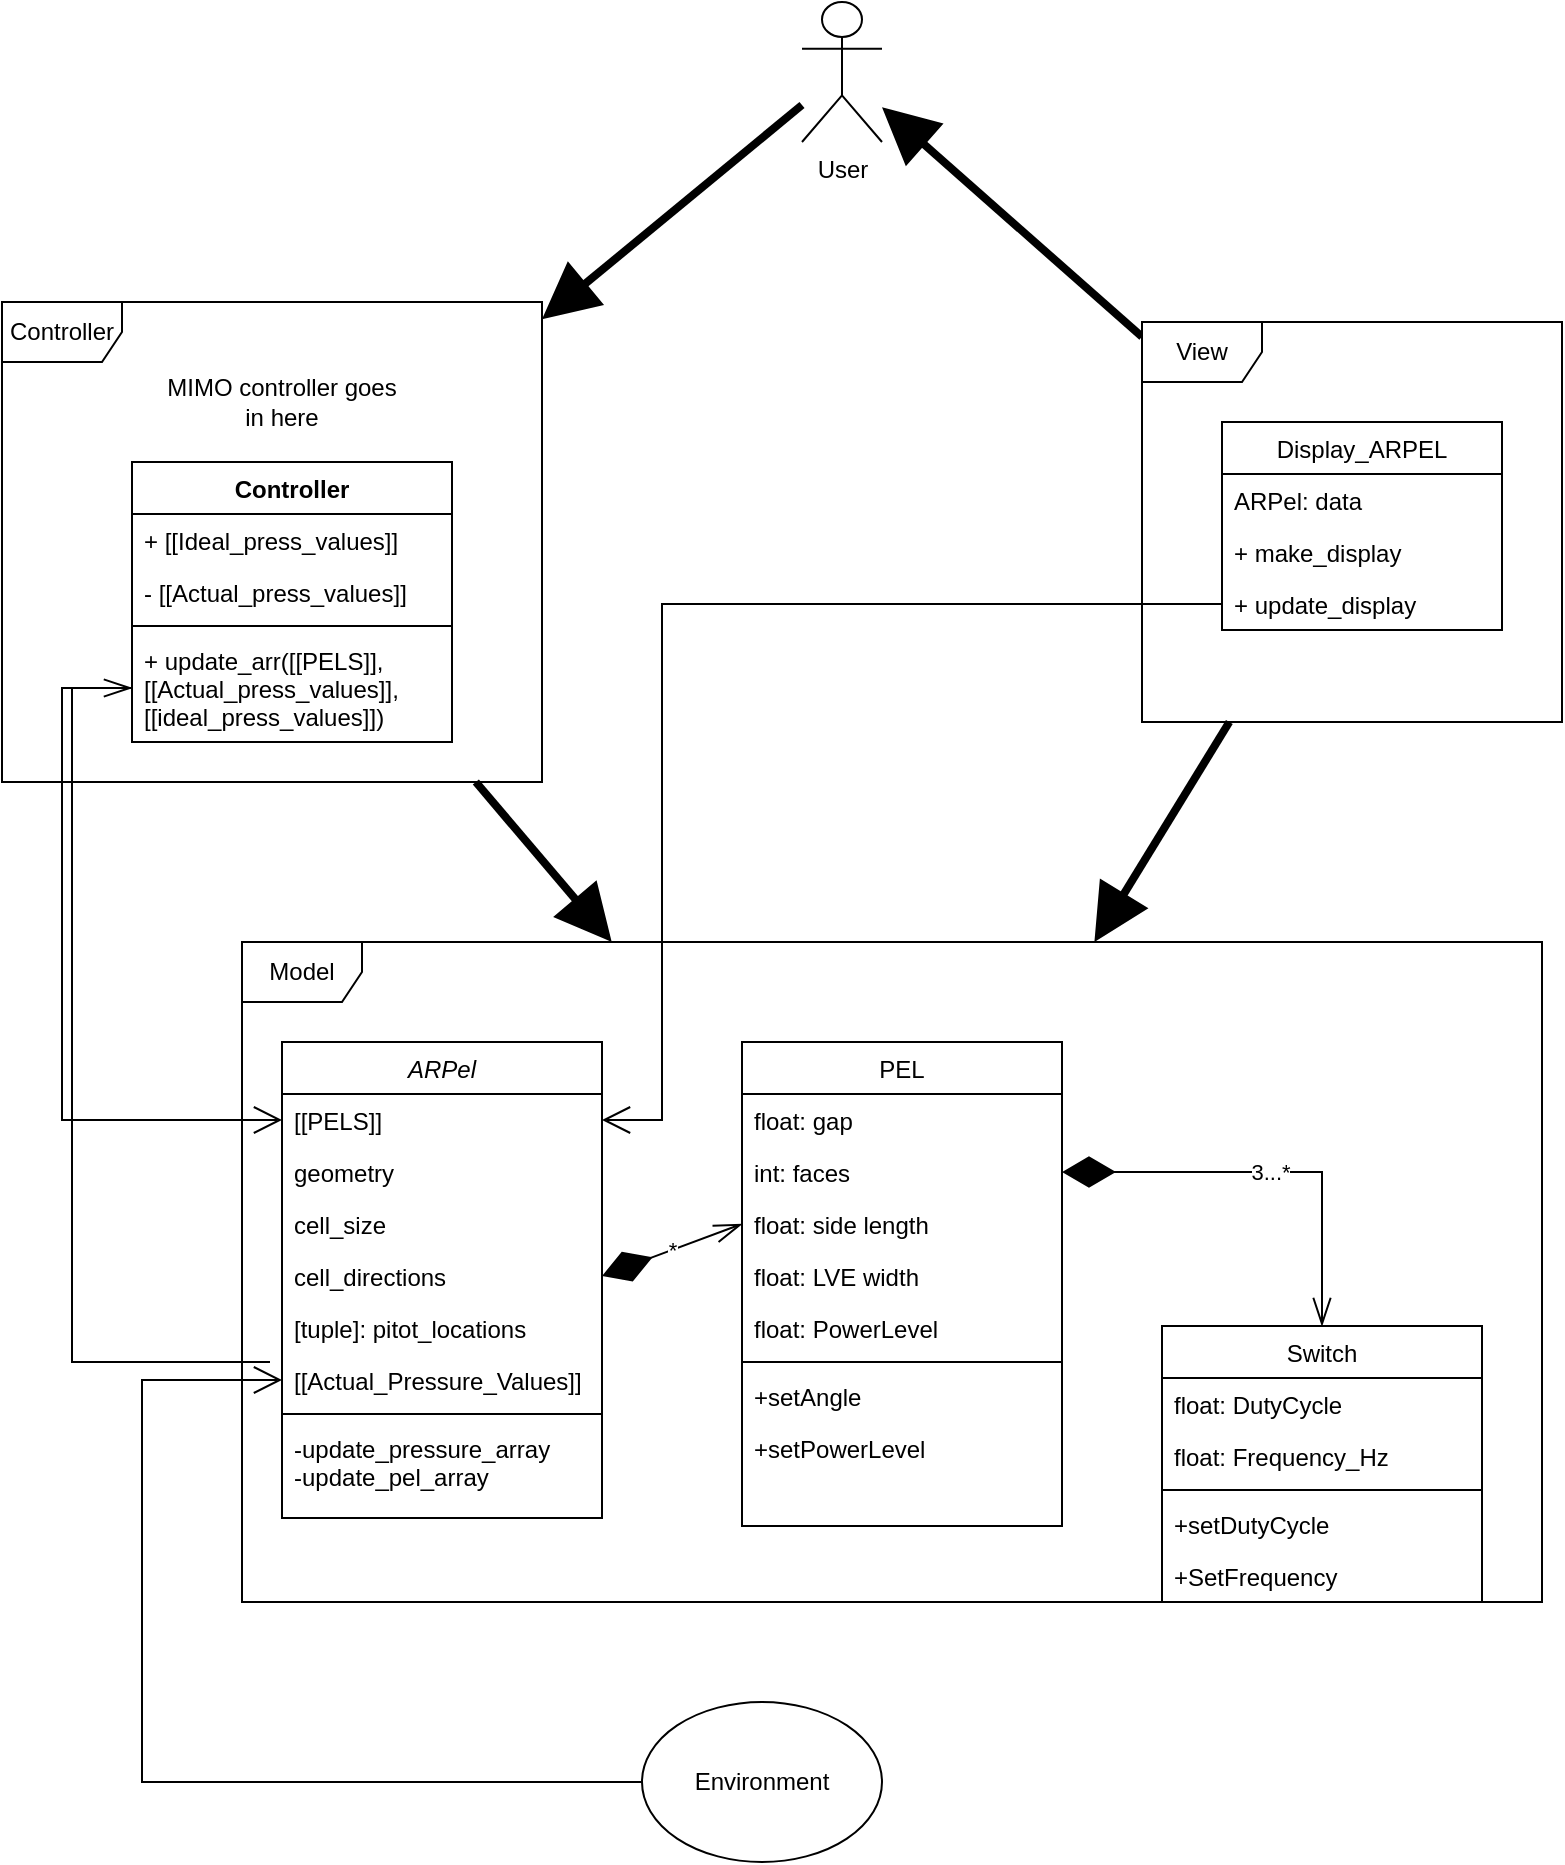 <mxfile version="13.10.2" type="device"><diagram id="C5RBs43oDa-KdzZeNtuy" name="Page-1"><mxGraphModel dx="1240" dy="1858" grid="1" gridSize="10" guides="1" tooltips="1" connect="1" arrows="1" fold="1" page="1" pageScale="1" pageWidth="827" pageHeight="1169" math="0" shadow="0"><root><mxCell id="WIyWlLk6GJQsqaUBKTNV-0"/><mxCell id="WIyWlLk6GJQsqaUBKTNV-1" parent="WIyWlLk6GJQsqaUBKTNV-0"/><mxCell id="tmFoDkNBCU-1lel8zNlq-18" value="Model" style="shape=umlFrame;whiteSpace=wrap;html=1;" vertex="1" parent="WIyWlLk6GJQsqaUBKTNV-1"><mxGeometry x="144" y="-680" width="650" height="330" as="geometry"/></mxCell><mxCell id="zkfFHV4jXpPFQw0GAbJ--0" value="ARPel" style="swimlane;fontStyle=2;align=center;verticalAlign=top;childLayout=stackLayout;horizontal=1;startSize=26;horizontalStack=0;resizeParent=1;resizeLast=0;collapsible=1;marginBottom=0;rounded=0;shadow=0;strokeWidth=1;" parent="WIyWlLk6GJQsqaUBKTNV-1" vertex="1"><mxGeometry x="164" y="-630" width="160" height="238" as="geometry"><mxRectangle x="230" y="140" width="160" height="26" as="alternateBounds"/></mxGeometry></mxCell><mxCell id="tmFoDkNBCU-1lel8zNlq-42" value="[[PELS]]" style="text;align=left;verticalAlign=top;spacingLeft=4;spacingRight=4;overflow=hidden;rotatable=0;points=[[0,0.5],[1,0.5]];portConstraint=eastwest;rounded=0;shadow=0;html=0;" vertex="1" parent="zkfFHV4jXpPFQw0GAbJ--0"><mxGeometry y="26" width="160" height="26" as="geometry"/></mxCell><mxCell id="zkfFHV4jXpPFQw0GAbJ--1" value="geometry" style="text;align=left;verticalAlign=top;spacingLeft=4;spacingRight=4;overflow=hidden;rotatable=0;points=[[0,0.5],[1,0.5]];portConstraint=eastwest;" parent="zkfFHV4jXpPFQw0GAbJ--0" vertex="1"><mxGeometry y="52" width="160" height="26" as="geometry"/></mxCell><mxCell id="zkfFHV4jXpPFQw0GAbJ--2" value="cell_size" style="text;align=left;verticalAlign=top;spacingLeft=4;spacingRight=4;overflow=hidden;rotatable=0;points=[[0,0.5],[1,0.5]];portConstraint=eastwest;rounded=0;shadow=0;html=0;" parent="zkfFHV4jXpPFQw0GAbJ--0" vertex="1"><mxGeometry y="78" width="160" height="26" as="geometry"/></mxCell><mxCell id="zkfFHV4jXpPFQw0GAbJ--3" value="cell_directions" style="text;align=left;verticalAlign=top;spacingLeft=4;spacingRight=4;overflow=hidden;rotatable=0;points=[[0,0.5],[1,0.5]];portConstraint=eastwest;rounded=0;shadow=0;html=0;" parent="zkfFHV4jXpPFQw0GAbJ--0" vertex="1"><mxGeometry y="104" width="160" height="26" as="geometry"/></mxCell><mxCell id="tmFoDkNBCU-1lel8zNlq-41" value="[tuple]: pitot_locations" style="text;align=left;verticalAlign=top;spacingLeft=4;spacingRight=4;overflow=hidden;rotatable=0;points=[[0,0.5],[1,0.5]];portConstraint=eastwest;rounded=0;shadow=0;html=0;" vertex="1" parent="zkfFHV4jXpPFQw0GAbJ--0"><mxGeometry y="130" width="160" height="26" as="geometry"/></mxCell><mxCell id="tmFoDkNBCU-1lel8zNlq-48" value="[[Actual_Pressure_Values]]" style="text;align=left;verticalAlign=top;spacingLeft=4;spacingRight=4;overflow=hidden;rotatable=0;points=[[0,0.5],[1,0.5]];portConstraint=eastwest;rounded=0;shadow=0;html=0;" vertex="1" parent="zkfFHV4jXpPFQw0GAbJ--0"><mxGeometry y="156" width="160" height="26" as="geometry"/></mxCell><mxCell id="zkfFHV4jXpPFQw0GAbJ--4" value="" style="line;html=1;strokeWidth=1;align=left;verticalAlign=middle;spacingTop=-1;spacingLeft=3;spacingRight=3;rotatable=0;labelPosition=right;points=[];portConstraint=eastwest;" parent="zkfFHV4jXpPFQw0GAbJ--0" vertex="1"><mxGeometry y="182" width="160" height="8" as="geometry"/></mxCell><mxCell id="zkfFHV4jXpPFQw0GAbJ--5" value="-update_pressure_array&#10;-update_pel_array" style="text;align=left;verticalAlign=top;spacingLeft=4;spacingRight=4;overflow=hidden;rotatable=0;points=[[0,0.5],[1,0.5]];portConstraint=eastwest;" parent="zkfFHV4jXpPFQw0GAbJ--0" vertex="1"><mxGeometry y="190" width="160" height="48" as="geometry"/></mxCell><mxCell id="zkfFHV4jXpPFQw0GAbJ--17" value="PEL" style="swimlane;fontStyle=0;align=center;verticalAlign=top;childLayout=stackLayout;horizontal=1;startSize=26;horizontalStack=0;resizeParent=1;resizeLast=0;collapsible=1;marginBottom=0;rounded=0;shadow=0;strokeWidth=1;" parent="WIyWlLk6GJQsqaUBKTNV-1" vertex="1"><mxGeometry x="394" y="-630" width="160" height="242" as="geometry"><mxRectangle x="550" y="140" width="160" height="26" as="alternateBounds"/></mxGeometry></mxCell><mxCell id="zkfFHV4jXpPFQw0GAbJ--18" value="float: gap&#10;" style="text;align=left;verticalAlign=top;spacingLeft=4;spacingRight=4;overflow=hidden;rotatable=0;points=[[0,0.5],[1,0.5]];portConstraint=eastwest;" parent="zkfFHV4jXpPFQw0GAbJ--17" vertex="1"><mxGeometry y="26" width="160" height="26" as="geometry"/></mxCell><mxCell id="zkfFHV4jXpPFQw0GAbJ--20" value="int: faces" style="text;align=left;verticalAlign=top;spacingLeft=4;spacingRight=4;overflow=hidden;rotatable=0;points=[[0,0.5],[1,0.5]];portConstraint=eastwest;rounded=0;shadow=0;html=0;" parent="zkfFHV4jXpPFQw0GAbJ--17" vertex="1"><mxGeometry y="52" width="160" height="26" as="geometry"/></mxCell><mxCell id="zkfFHV4jXpPFQw0GAbJ--21" value="float: side length" style="text;align=left;verticalAlign=top;spacingLeft=4;spacingRight=4;overflow=hidden;rotatable=0;points=[[0,0.5],[1,0.5]];portConstraint=eastwest;rounded=0;shadow=0;html=0;" parent="zkfFHV4jXpPFQw0GAbJ--17" vertex="1"><mxGeometry y="78" width="160" height="26" as="geometry"/></mxCell><mxCell id="zkfFHV4jXpPFQw0GAbJ--22" value="float: LVE width" style="text;align=left;verticalAlign=top;spacingLeft=4;spacingRight=4;overflow=hidden;rotatable=0;points=[[0,0.5],[1,0.5]];portConstraint=eastwest;rounded=0;shadow=0;html=0;" parent="zkfFHV4jXpPFQw0GAbJ--17" vertex="1"><mxGeometry y="104" width="160" height="26" as="geometry"/></mxCell><mxCell id="tmFoDkNBCU-1lel8zNlq-2" value="float: PowerLevel" style="text;align=left;verticalAlign=top;spacingLeft=4;spacingRight=4;overflow=hidden;rotatable=0;points=[[0,0.5],[1,0.5]];portConstraint=eastwest;rounded=0;shadow=0;html=0;" vertex="1" parent="zkfFHV4jXpPFQw0GAbJ--17"><mxGeometry y="130" width="160" height="26" as="geometry"/></mxCell><mxCell id="zkfFHV4jXpPFQw0GAbJ--23" value="" style="line;html=1;strokeWidth=1;align=left;verticalAlign=middle;spacingTop=-1;spacingLeft=3;spacingRight=3;rotatable=0;labelPosition=right;points=[];portConstraint=eastwest;" parent="zkfFHV4jXpPFQw0GAbJ--17" vertex="1"><mxGeometry y="156" width="160" height="8" as="geometry"/></mxCell><mxCell id="tmFoDkNBCU-1lel8zNlq-4" value="+setAngle" style="text;align=left;verticalAlign=top;spacingLeft=4;spacingRight=4;overflow=hidden;rotatable=0;points=[[0,0.5],[1,0.5]];portConstraint=eastwest;" vertex="1" parent="zkfFHV4jXpPFQw0GAbJ--17"><mxGeometry y="164" width="160" height="26" as="geometry"/></mxCell><mxCell id="zkfFHV4jXpPFQw0GAbJ--24" value="+setPowerLevel" style="text;align=left;verticalAlign=top;spacingLeft=4;spacingRight=4;overflow=hidden;rotatable=0;points=[[0,0.5],[1,0.5]];portConstraint=eastwest;" parent="zkfFHV4jXpPFQw0GAbJ--17" vertex="1"><mxGeometry y="190" width="160" height="26" as="geometry"/></mxCell><mxCell id="tmFoDkNBCU-1lel8zNlq-6" value="Switch" style="swimlane;fontStyle=0;align=center;verticalAlign=top;childLayout=stackLayout;horizontal=1;startSize=26;horizontalStack=0;resizeParent=1;resizeLast=0;collapsible=1;marginBottom=0;rounded=0;shadow=0;strokeWidth=1;" vertex="1" parent="WIyWlLk6GJQsqaUBKTNV-1"><mxGeometry x="604" y="-488" width="160" height="138" as="geometry"><mxRectangle x="550" y="140" width="160" height="26" as="alternateBounds"/></mxGeometry></mxCell><mxCell id="tmFoDkNBCU-1lel8zNlq-11" value="float: DutyCycle" style="text;align=left;verticalAlign=top;spacingLeft=4;spacingRight=4;overflow=hidden;rotatable=0;points=[[0,0.5],[1,0.5]];portConstraint=eastwest;rounded=0;shadow=0;html=0;" vertex="1" parent="tmFoDkNBCU-1lel8zNlq-6"><mxGeometry y="26" width="160" height="26" as="geometry"/></mxCell><mxCell id="tmFoDkNBCU-1lel8zNlq-60" value="float: Frequency_Hz" style="text;align=left;verticalAlign=top;spacingLeft=4;spacingRight=4;overflow=hidden;rotatable=0;points=[[0,0.5],[1,0.5]];portConstraint=eastwest;rounded=0;shadow=0;html=0;" vertex="1" parent="tmFoDkNBCU-1lel8zNlq-6"><mxGeometry y="52" width="160" height="26" as="geometry"/></mxCell><mxCell id="tmFoDkNBCU-1lel8zNlq-12" value="" style="line;html=1;strokeWidth=1;align=left;verticalAlign=middle;spacingTop=-1;spacingLeft=3;spacingRight=3;rotatable=0;labelPosition=right;points=[];portConstraint=eastwest;" vertex="1" parent="tmFoDkNBCU-1lel8zNlq-6"><mxGeometry y="78" width="160" height="8" as="geometry"/></mxCell><mxCell id="tmFoDkNBCU-1lel8zNlq-13" value="+setDutyCycle" style="text;align=left;verticalAlign=top;spacingLeft=4;spacingRight=4;overflow=hidden;rotatable=0;points=[[0,0.5],[1,0.5]];portConstraint=eastwest;" vertex="1" parent="tmFoDkNBCU-1lel8zNlq-6"><mxGeometry y="86" width="160" height="26" as="geometry"/></mxCell><mxCell id="tmFoDkNBCU-1lel8zNlq-61" value="+SetFrequency" style="text;align=left;verticalAlign=top;spacingLeft=4;spacingRight=4;overflow=hidden;rotatable=0;points=[[0,0.5],[1,0.5]];portConstraint=eastwest;" vertex="1" parent="tmFoDkNBCU-1lel8zNlq-6"><mxGeometry y="112" width="160" height="26" as="geometry"/></mxCell><mxCell id="tmFoDkNBCU-1lel8zNlq-19" value="*" style="endArrow=openThin;endFill=0;endSize=12;html=1;exitX=1;exitY=0.5;exitDx=0;exitDy=0;entryX=0;entryY=0.5;entryDx=0;entryDy=0;startArrow=diamondThin;startFill=1;startSize=24;" edge="1" parent="WIyWlLk6GJQsqaUBKTNV-1" source="zkfFHV4jXpPFQw0GAbJ--3" target="zkfFHV4jXpPFQw0GAbJ--21"><mxGeometry width="160" relative="1" as="geometry"><mxPoint x="404" y="-460" as="sourcePoint"/><mxPoint x="564" y="-460" as="targetPoint"/></mxGeometry></mxCell><mxCell id="tmFoDkNBCU-1lel8zNlq-21" value="3...*" style="edgeStyle=orthogonalEdgeStyle;rounded=0;orthogonalLoop=1;jettySize=auto;html=1;endArrow=openThin;endFill=0;endSize=12;startArrow=diamondThin;startFill=1;startSize=24;" edge="1" parent="WIyWlLk6GJQsqaUBKTNV-1" source="zkfFHV4jXpPFQw0GAbJ--20" target="tmFoDkNBCU-1lel8zNlq-6"><mxGeometry relative="1" as="geometry"/></mxCell><mxCell id="tmFoDkNBCU-1lel8zNlq-25" style="rounded=0;orthogonalLoop=1;jettySize=auto;html=1;endArrow=block;endFill=1;endSize=18;strokeWidth=4;" edge="1" parent="WIyWlLk6GJQsqaUBKTNV-1" source="tmFoDkNBCU-1lel8zNlq-23" target="tmFoDkNBCU-1lel8zNlq-18"><mxGeometry relative="1" as="geometry"><mxPoint x="-156" y="-350" as="targetPoint"/></mxGeometry></mxCell><mxCell id="tmFoDkNBCU-1lel8zNlq-23" value="Controller" style="shape=umlFrame;whiteSpace=wrap;html=1;" vertex="1" parent="WIyWlLk6GJQsqaUBKTNV-1"><mxGeometry x="24" y="-1000" width="270" height="240" as="geometry"/></mxCell><mxCell id="tmFoDkNBCU-1lel8zNlq-27" style="edgeStyle=none;rounded=0;orthogonalLoop=1;jettySize=auto;html=1;endArrow=block;endFill=1;endSize=18;strokeWidth=4;" edge="1" parent="WIyWlLk6GJQsqaUBKTNV-1" source="tmFoDkNBCU-1lel8zNlq-26" target="tmFoDkNBCU-1lel8zNlq-18"><mxGeometry relative="1" as="geometry"/></mxCell><mxCell id="tmFoDkNBCU-1lel8zNlq-33" style="edgeStyle=none;rounded=0;orthogonalLoop=1;jettySize=auto;html=1;endArrow=block;endFill=1;endSize=18;strokeWidth=4;" edge="1" parent="WIyWlLk6GJQsqaUBKTNV-1" source="tmFoDkNBCU-1lel8zNlq-26" target="tmFoDkNBCU-1lel8zNlq-28"><mxGeometry relative="1" as="geometry"/></mxCell><mxCell id="tmFoDkNBCU-1lel8zNlq-26" value="View" style="shape=umlFrame;whiteSpace=wrap;html=1;" vertex="1" parent="WIyWlLk6GJQsqaUBKTNV-1"><mxGeometry x="594" y="-990" width="210" height="200" as="geometry"/></mxCell><mxCell id="tmFoDkNBCU-1lel8zNlq-32" style="edgeStyle=none;rounded=0;orthogonalLoop=1;jettySize=auto;html=1;endArrow=block;endFill=1;endSize=18;strokeWidth=4;" edge="1" parent="WIyWlLk6GJQsqaUBKTNV-1" source="tmFoDkNBCU-1lel8zNlq-28" target="tmFoDkNBCU-1lel8zNlq-23"><mxGeometry relative="1" as="geometry"/></mxCell><mxCell id="tmFoDkNBCU-1lel8zNlq-28" value="User" style="shape=umlActor;verticalLabelPosition=bottom;verticalAlign=top;html=1;" vertex="1" parent="WIyWlLk6GJQsqaUBKTNV-1"><mxGeometry x="424" y="-1150" width="40" height="70" as="geometry"/></mxCell><mxCell id="tmFoDkNBCU-1lel8zNlq-35" value="Display_ARPEL" style="swimlane;fontStyle=0;childLayout=stackLayout;horizontal=1;startSize=26;fillColor=none;horizontalStack=0;resizeParent=1;resizeParentMax=0;resizeLast=0;collapsible=1;marginBottom=0;" vertex="1" parent="WIyWlLk6GJQsqaUBKTNV-1"><mxGeometry x="634" y="-940" width="140" height="104" as="geometry"/></mxCell><mxCell id="tmFoDkNBCU-1lel8zNlq-36" value="ARPel: data" style="text;strokeColor=none;fillColor=none;align=left;verticalAlign=top;spacingLeft=4;spacingRight=4;overflow=hidden;rotatable=0;points=[[0,0.5],[1,0.5]];portConstraint=eastwest;" vertex="1" parent="tmFoDkNBCU-1lel8zNlq-35"><mxGeometry y="26" width="140" height="26" as="geometry"/></mxCell><mxCell id="tmFoDkNBCU-1lel8zNlq-37" value="+ make_display" style="text;strokeColor=none;fillColor=none;align=left;verticalAlign=top;spacingLeft=4;spacingRight=4;overflow=hidden;rotatable=0;points=[[0,0.5],[1,0.5]];portConstraint=eastwest;" vertex="1" parent="tmFoDkNBCU-1lel8zNlq-35"><mxGeometry y="52" width="140" height="26" as="geometry"/></mxCell><mxCell id="tmFoDkNBCU-1lel8zNlq-38" value="+ update_display&#10;" style="text;strokeColor=none;fillColor=none;align=left;verticalAlign=top;spacingLeft=4;spacingRight=4;overflow=hidden;rotatable=0;points=[[0,0.5],[1,0.5]];portConstraint=eastwest;" vertex="1" parent="tmFoDkNBCU-1lel8zNlq-35"><mxGeometry y="78" width="140" height="26" as="geometry"/></mxCell><mxCell id="tmFoDkNBCU-1lel8zNlq-39" style="edgeStyle=orthogonalEdgeStyle;rounded=0;orthogonalLoop=1;jettySize=auto;html=1;entryX=1;entryY=0.5;entryDx=0;entryDy=0;endArrow=open;endFill=0;endSize=12;strokeWidth=1;" edge="1" parent="WIyWlLk6GJQsqaUBKTNV-1" source="tmFoDkNBCU-1lel8zNlq-38" target="tmFoDkNBCU-1lel8zNlq-42"><mxGeometry relative="1" as="geometry"><Array as="points"><mxPoint x="354" y="-849"/><mxPoint x="354" y="-591"/></Array></mxGeometry></mxCell><mxCell id="tmFoDkNBCU-1lel8zNlq-40" value="MIMO controller goes in here" style="text;html=1;strokeColor=none;fillColor=none;align=center;verticalAlign=middle;whiteSpace=wrap;rounded=0;" vertex="1" parent="WIyWlLk6GJQsqaUBKTNV-1"><mxGeometry x="104" y="-960" width="120" height="20" as="geometry"/></mxCell><mxCell id="tmFoDkNBCU-1lel8zNlq-49" style="edgeStyle=orthogonalEdgeStyle;rounded=0;orthogonalLoop=1;jettySize=auto;html=1;endArrow=open;endFill=0;endSize=12;strokeWidth=1;" edge="1" parent="WIyWlLk6GJQsqaUBKTNV-1" source="tmFoDkNBCU-1lel8zNlq-43" target="tmFoDkNBCU-1lel8zNlq-48"><mxGeometry relative="1" as="geometry"><Array as="points"><mxPoint x="94" y="-260"/><mxPoint x="94" y="-461"/></Array></mxGeometry></mxCell><mxCell id="tmFoDkNBCU-1lel8zNlq-43" value="Environment" style="ellipse;whiteSpace=wrap;html=1;" vertex="1" parent="WIyWlLk6GJQsqaUBKTNV-1"><mxGeometry x="344" y="-300" width="120" height="80" as="geometry"/></mxCell><mxCell id="tmFoDkNBCU-1lel8zNlq-50" value="Controller" style="swimlane;fontStyle=1;align=center;verticalAlign=top;childLayout=stackLayout;horizontal=1;startSize=26;horizontalStack=0;resizeParent=1;resizeParentMax=0;resizeLast=0;collapsible=1;marginBottom=0;" vertex="1" parent="WIyWlLk6GJQsqaUBKTNV-1"><mxGeometry x="89" y="-920" width="160" height="140" as="geometry"/></mxCell><mxCell id="tmFoDkNBCU-1lel8zNlq-51" value="+ [[Ideal_press_values]]" style="text;strokeColor=none;fillColor=none;align=left;verticalAlign=top;spacingLeft=4;spacingRight=4;overflow=hidden;rotatable=0;points=[[0,0.5],[1,0.5]];portConstraint=eastwest;" vertex="1" parent="tmFoDkNBCU-1lel8zNlq-50"><mxGeometry y="26" width="160" height="26" as="geometry"/></mxCell><mxCell id="tmFoDkNBCU-1lel8zNlq-55" value="- [[Actual_press_values]]" style="text;strokeColor=none;fillColor=none;align=left;verticalAlign=top;spacingLeft=4;spacingRight=4;overflow=hidden;rotatable=0;points=[[0,0.5],[1,0.5]];portConstraint=eastwest;" vertex="1" parent="tmFoDkNBCU-1lel8zNlq-50"><mxGeometry y="52" width="160" height="26" as="geometry"/></mxCell><mxCell id="tmFoDkNBCU-1lel8zNlq-52" value="" style="line;strokeWidth=1;fillColor=none;align=left;verticalAlign=middle;spacingTop=-1;spacingLeft=3;spacingRight=3;rotatable=0;labelPosition=right;points=[];portConstraint=eastwest;" vertex="1" parent="tmFoDkNBCU-1lel8zNlq-50"><mxGeometry y="78" width="160" height="8" as="geometry"/></mxCell><mxCell id="tmFoDkNBCU-1lel8zNlq-56" value="+ update_arr([[PELS]], &#10;[[Actual_press_values]],&#10;[[ideal_press_values]])" style="text;strokeColor=none;fillColor=none;align=left;verticalAlign=top;spacingLeft=4;spacingRight=4;overflow=hidden;rotatable=0;points=[[0,0.5],[1,0.5]];portConstraint=eastwest;" vertex="1" parent="tmFoDkNBCU-1lel8zNlq-50"><mxGeometry y="86" width="160" height="54" as="geometry"/></mxCell><mxCell id="tmFoDkNBCU-1lel8zNlq-58" style="edgeStyle=orthogonalEdgeStyle;rounded=0;orthogonalLoop=1;jettySize=auto;html=1;entryX=0;entryY=0.5;entryDx=0;entryDy=0;endArrow=open;endFill=0;endSize=12;strokeWidth=1;" edge="1" parent="WIyWlLk6GJQsqaUBKTNV-1" source="tmFoDkNBCU-1lel8zNlq-56" target="tmFoDkNBCU-1lel8zNlq-42"><mxGeometry relative="1" as="geometry"><Array as="points"><mxPoint x="54" y="-807"/><mxPoint x="54" y="-591"/></Array></mxGeometry></mxCell><mxCell id="tmFoDkNBCU-1lel8zNlq-62" style="edgeStyle=orthogonalEdgeStyle;rounded=0;orthogonalLoop=1;jettySize=auto;html=1;startArrow=none;startFill=0;startSize=24;sourcePerimeterSpacing=6;endArrow=openThin;endFill=0;endSize=12;targetPerimeterSpacing=24;strokeWidth=1;entryX=0;entryY=0.5;entryDx=0;entryDy=0;" edge="1" parent="WIyWlLk6GJQsqaUBKTNV-1" source="tmFoDkNBCU-1lel8zNlq-48" target="tmFoDkNBCU-1lel8zNlq-56"><mxGeometry relative="1" as="geometry"><mxPoint x="60" y="-610" as="targetPoint"/><Array as="points"><mxPoint x="59" y="-470"/><mxPoint x="59" y="-807"/></Array></mxGeometry></mxCell></root></mxGraphModel></diagram></mxfile>